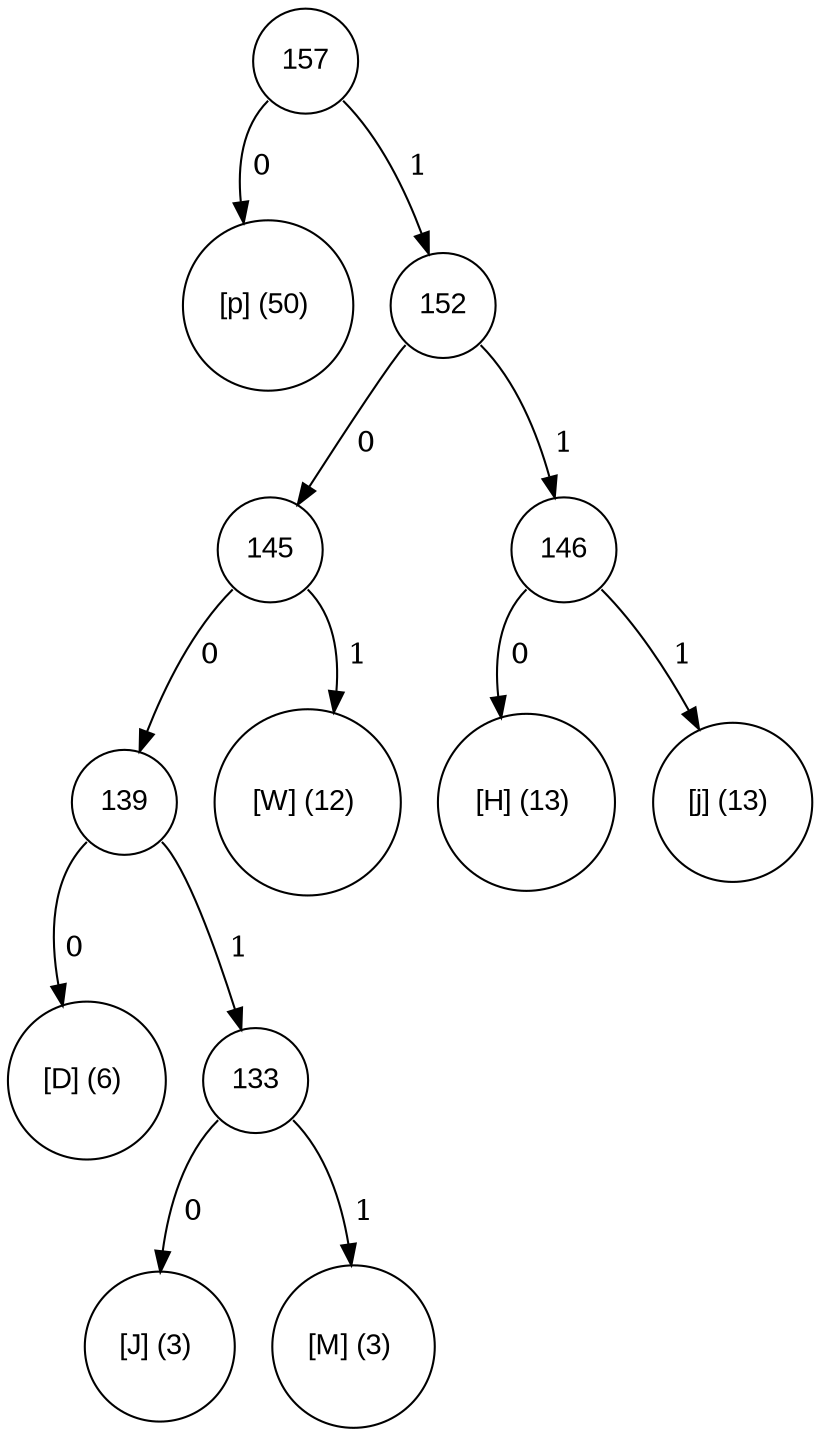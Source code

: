 digraph tree {
	node [fontname="Arial", shape="circle", width=0.5]; 

157:sw -> 112 [label = " 0"]; 
112 [label = "[p] (50) "]; 
157:se -> 152 [label = " 1"]; 
152 [label = "152"]; 
152:sw -> 145 [label = " 0"]; 
145 [label = "145"]; 
145:se -> 87 [label = " 1"]; 
87 [label = "[W] (12) "]; 
145:sw -> 139 [label = " 0"]; 
139 [label = "139"]; 
139:sw -> 68 [label = " 0"]; 
68 [label = "[D] (6) "]; 
139:se -> 133 [label = " 1"]; 
133 [label = "133"]; 
133:sw -> 74 [label = " 0"]; 
74 [label = "[J] (3) "]; 
133:se -> 77 [label = " 1"]; 
77 [label = "[M] (3) "]; 
152:se -> 146 [label = " 1"]; 
146 [label = "146"]; 
146:sw -> 72 [label = " 0"]; 
72 [label = "[H] (13) "]; 
146:se -> 106 [label = " 1"]; 
106 [label = "[j] (13) "]; 
}
